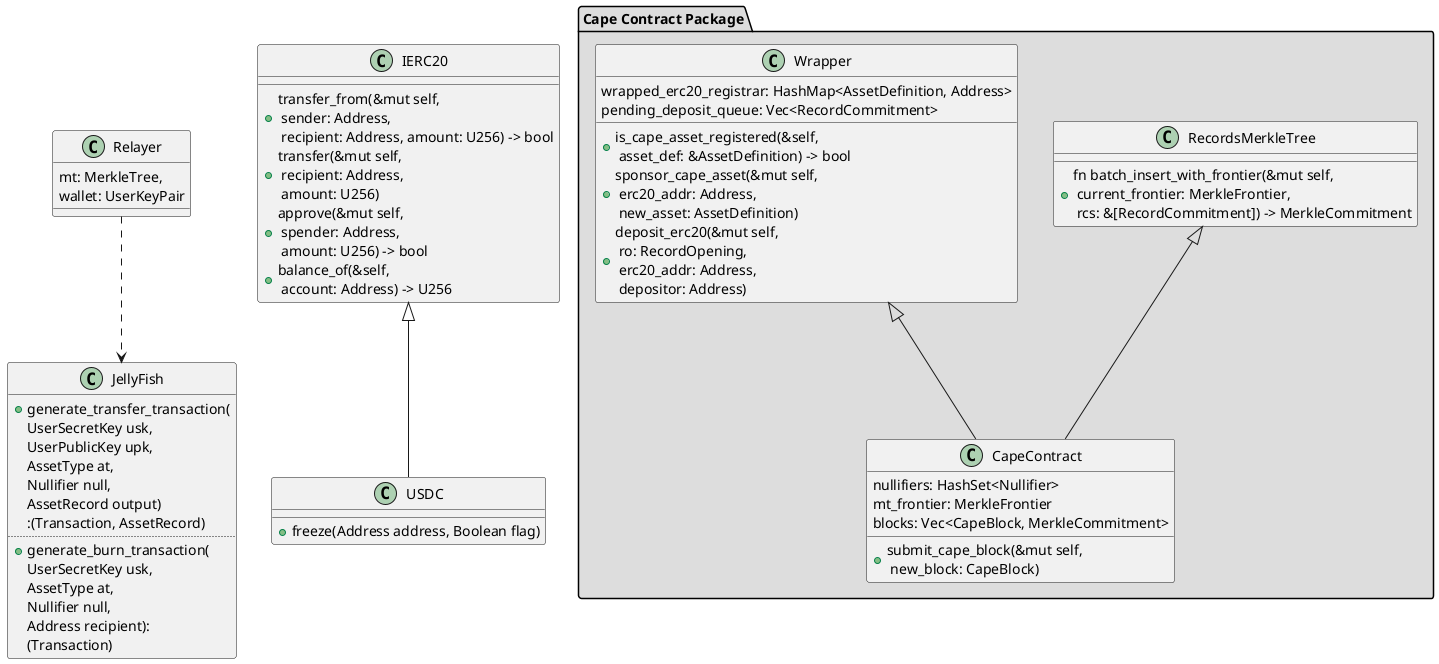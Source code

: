 
@startuml

class JellyFish {
  +generate_transfer_transaction(
      UserSecretKey usk,
      UserPublicKey upk,
      AssetType at,
      Nullifier null,
      AssetRecord output)
      :(Transaction, AssetRecord)
  ..
  +generate_burn_transaction(
      UserSecretKey usk,
      AssetType at,
      Nullifier null,
      Address recipient):
      (Transaction)
}

class Relayer {
    mt: MerkleTree,
    wallet: UserKeyPair

}


package "Cape Contract Package" #DDDDDD {

    class RecordsMerkleTree {
        + fn batch_insert_with_frontier(&mut self, \n current_frontier: MerkleFrontier, \n rcs: &[RecordCommitment]) -> MerkleCommitment
    }

    class CapeContract {
        nullifiers: HashSet<Nullifier>
        mt_frontier: MerkleFrontier
        blocks: Vec<CapeBlock, MerkleCommitment>

        + submit_cape_block(&mut self, \n new_block: CapeBlock)
    }

    class Wrapper {
        wrapped_erc20_registrar: HashMap<AssetDefinition, Address>
        pending_deposit_queue: Vec<RecordCommitment>
        +is_cape_asset_registered(&self, \n asset_def: &AssetDefinition) -> bool
        +sponsor_cape_asset(&mut self, \n erc20_addr: Address, \n new_asset: AssetDefinition)
        +deposit_erc20(&mut self, \n ro: RecordOpening, \n erc20_addr: Address, \n depositor: Address)
    }

}

class IERC20 {
  +transfer_from(&mut self, \n sender: Address, \n recipient: Address, amount: U256) -> bool
  +transfer(&mut self, \n recipient: Address, \n amount: U256)
  +approve(&mut self, \n spender: Address, \n amount: U256) -> bool
  +balance_of(&self, \n account: Address) -> U256
}

class USDC {
  +freeze(Address address, Boolean flag)
}

Wrapper <|-- "CapeContract"
RecordsMerkleTree <|-- "CapeContract"
IERC20 <|-- USDC
Relayer ..> JellyFish
@enduml
